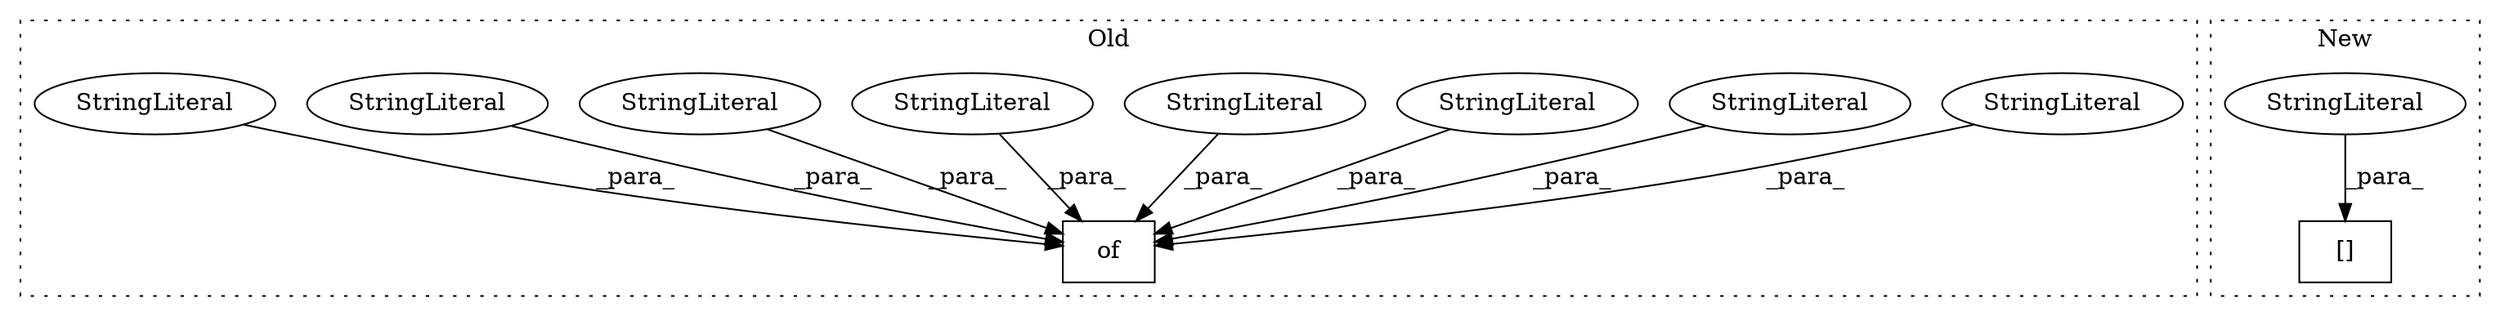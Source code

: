digraph G {
subgraph cluster0 {
1 [label="of" a="32" s="24145,24483" l="3,1" shape="box"];
3 [label="StringLiteral" a="45" s="24392" l="12" shape="ellipse"];
5 [label="StringLiteral" a="45" s="24368" l="8" shape="ellipse"];
6 [label="StringLiteral" a="45" s="24450" l="13" shape="ellipse"];
7 [label="StringLiteral" a="45" s="24168" l="8" shape="ellipse"];
8 [label="StringLiteral" a="45" s="24288" l="9" shape="ellipse"];
9 [label="StringLiteral" a="45" s="24336" l="12" shape="ellipse"];
10 [label="StringLiteral" a="45" s="24148" l="6" shape="ellipse"];
11 [label="StringLiteral" a="45" s="24424" l="9" shape="ellipse"];
label = "Old";
style="dotted";
}
subgraph cluster1 {
2 [label="[]" a="2" s="24378,24395" l="8,1" shape="box"];
4 [label="StringLiteral" a="45" s="24386" l="9" shape="ellipse"];
label = "New";
style="dotted";
}
3 -> 1 [label="_para_"];
4 -> 2 [label="_para_"];
5 -> 1 [label="_para_"];
6 -> 1 [label="_para_"];
7 -> 1 [label="_para_"];
8 -> 1 [label="_para_"];
9 -> 1 [label="_para_"];
10 -> 1 [label="_para_"];
11 -> 1 [label="_para_"];
}